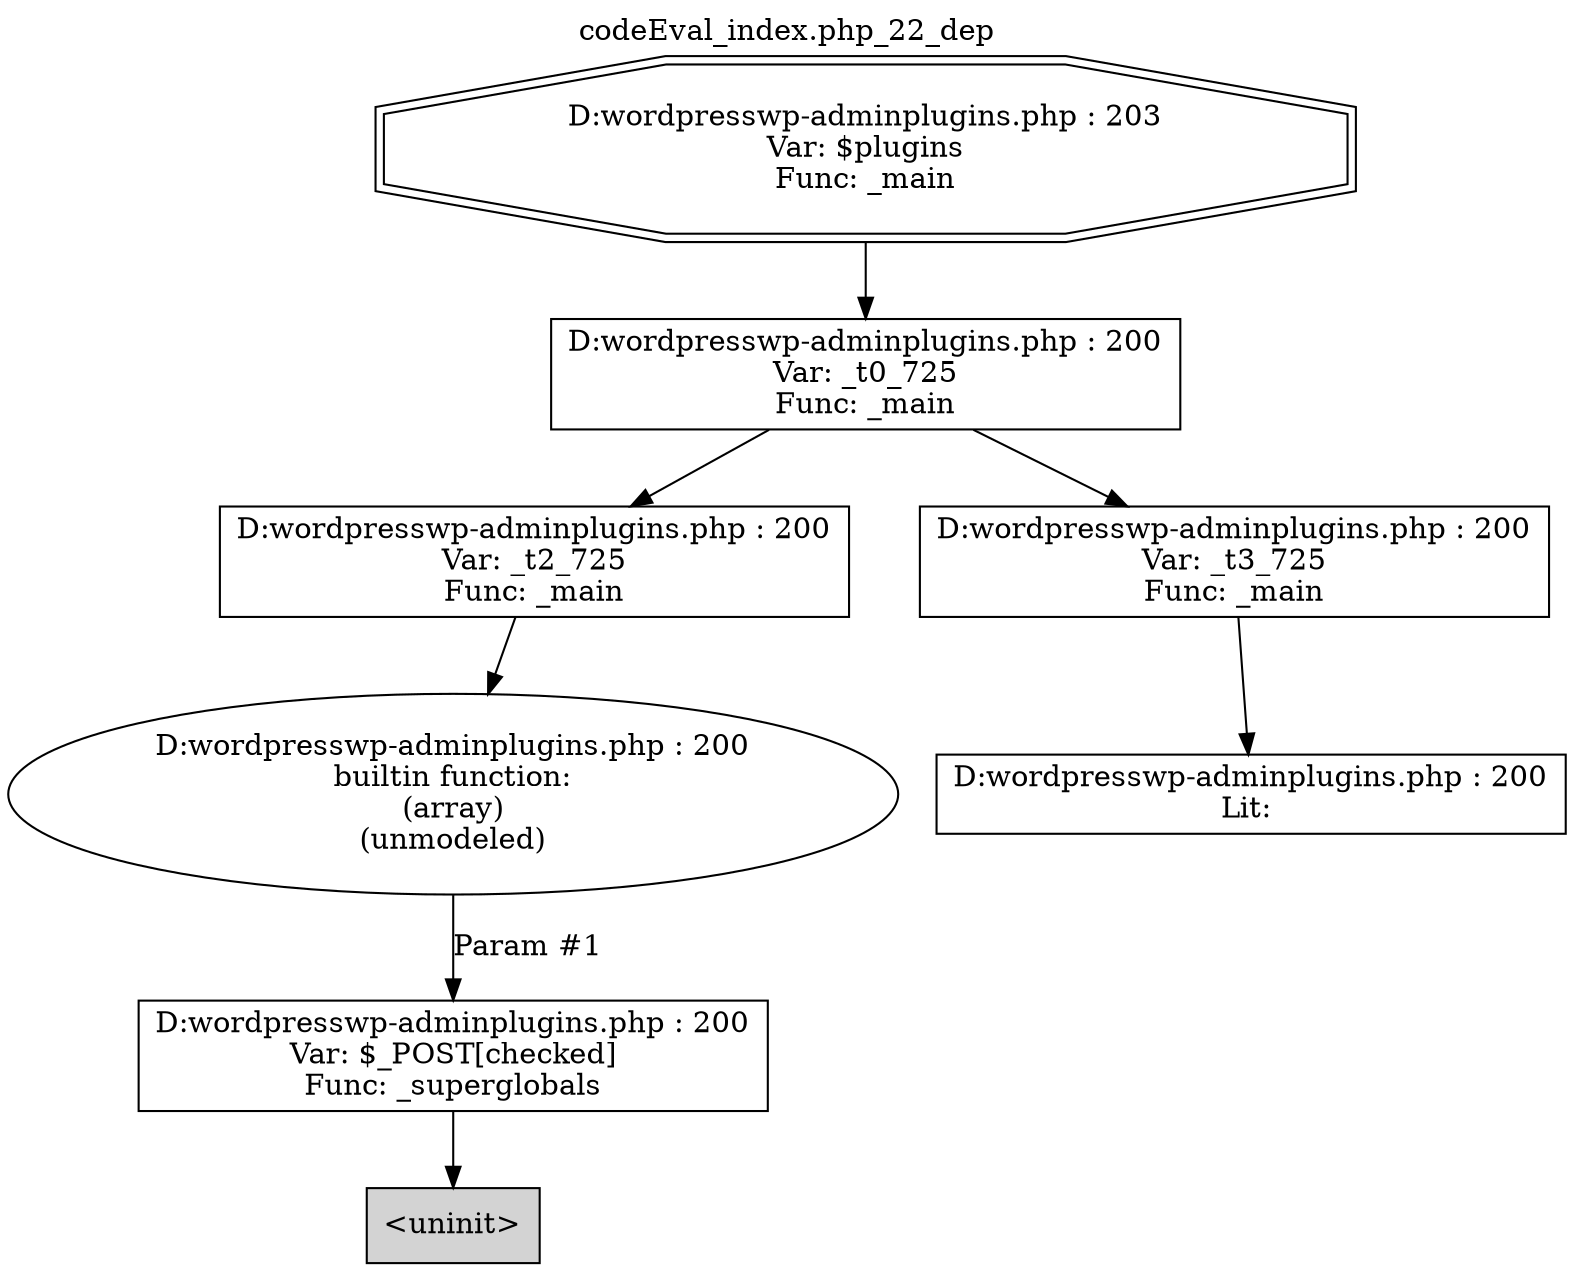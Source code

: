 digraph cfg {
  label="codeEval_index.php_22_dep";
  labelloc=t;
  n1 [shape=doubleoctagon, label="D:\wordpress\wp-admin\plugins.php : 203\nVar: $plugins\nFunc: _main\n"];
  n2 [shape=box, label="D:\wordpress\wp-admin\plugins.php : 200\nVar: _t0_725\nFunc: _main\n"];
  n3 [shape=box, label="D:\wordpress\wp-admin\plugins.php : 200\nVar: _t2_725\nFunc: _main\n"];
  n4 [shape=ellipse, label="D:\wordpress\wp-admin\plugins.php : 200\nbuiltin function:\n(array)\n(unmodeled)\n"];
  n5 [shape=box, label="D:\wordpress\wp-admin\plugins.php : 200\nVar: $_POST[checked]\nFunc: _superglobals\n"];
  n6 [shape=box, label="<uninit>",style=filled];
  n7 [shape=box, label="D:\wordpress\wp-admin\plugins.php : 200\nVar: _t3_725\nFunc: _main\n"];
  n8 [shape=box, label="D:\wordpress\wp-admin\plugins.php : 200\nLit: \n"];
  n3 -> n4;
  n5 -> n6;
  n4 -> n5[label="Param #1"];
  n2 -> n3;
  n2 -> n7;
  n7 -> n8;
  n1 -> n2;
}
